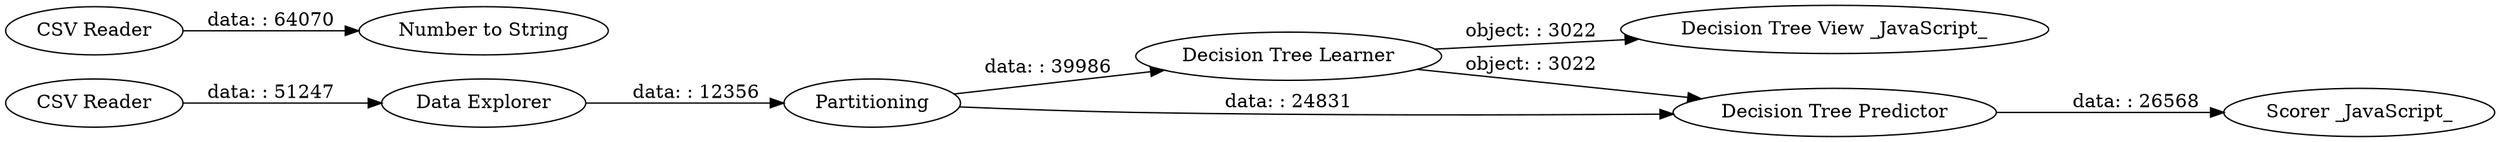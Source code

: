 digraph {
	"5864337671291757428_2" [label="Data Explorer"]
	"5864337671291757428_7" [label="Decision Tree View _JavaScript_"]
	"5864337671291757428_1" [label="CSV Reader"]
	"5864337671291757428_8" [label="CSV Reader"]
	"5864337671291757428_5" [label="Scorer _JavaScript_"]
	"5864337671291757428_9" [label="Number to String"]
	"5864337671291757428_3" [label="Decision Tree Learner"]
	"5864337671291757428_4" [label="Decision Tree Predictor"]
	"5864337671291757428_6" [label=Partitioning]
	"5864337671291757428_8" -> "5864337671291757428_9" [label="data: : 64070"]
	"5864337671291757428_3" -> "5864337671291757428_4" [label="object: : 3022"]
	"5864337671291757428_4" -> "5864337671291757428_5" [label="data: : 26568"]
	"5864337671291757428_6" -> "5864337671291757428_4" [label="data: : 24831"]
	"5864337671291757428_1" -> "5864337671291757428_2" [label="data: : 51247"]
	"5864337671291757428_3" -> "5864337671291757428_7" [label="object: : 3022"]
	"5864337671291757428_6" -> "5864337671291757428_3" [label="data: : 39986"]
	"5864337671291757428_2" -> "5864337671291757428_6" [label="data: : 12356"]
	rankdir=LR
}
